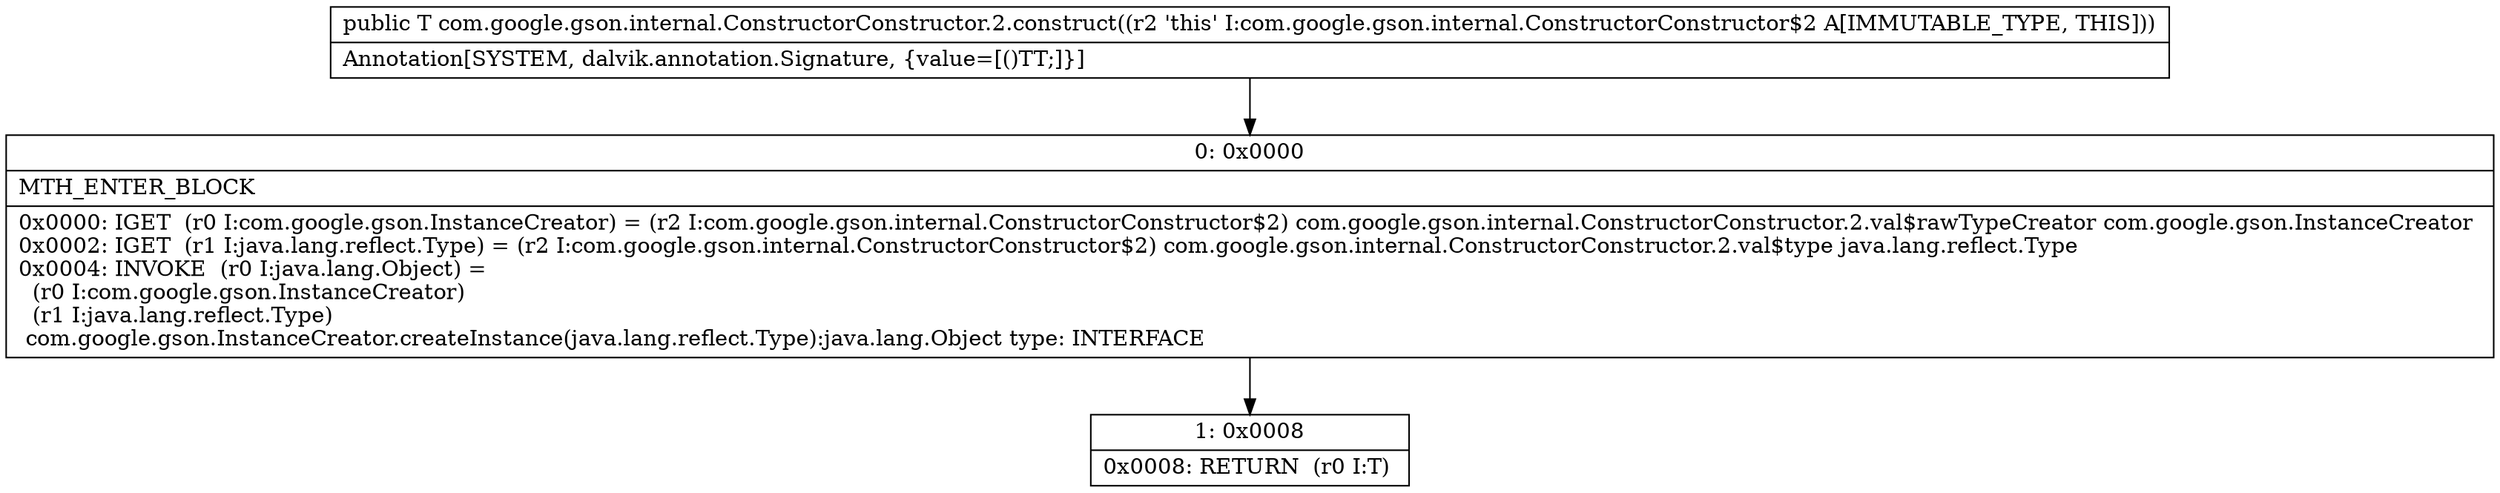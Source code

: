 digraph "CFG forcom.google.gson.internal.ConstructorConstructor.2.construct()Ljava\/lang\/Object;" {
Node_0 [shape=record,label="{0\:\ 0x0000|MTH_ENTER_BLOCK\l|0x0000: IGET  (r0 I:com.google.gson.InstanceCreator) = (r2 I:com.google.gson.internal.ConstructorConstructor$2) com.google.gson.internal.ConstructorConstructor.2.val$rawTypeCreator com.google.gson.InstanceCreator \l0x0002: IGET  (r1 I:java.lang.reflect.Type) = (r2 I:com.google.gson.internal.ConstructorConstructor$2) com.google.gson.internal.ConstructorConstructor.2.val$type java.lang.reflect.Type \l0x0004: INVOKE  (r0 I:java.lang.Object) = \l  (r0 I:com.google.gson.InstanceCreator)\l  (r1 I:java.lang.reflect.Type)\l com.google.gson.InstanceCreator.createInstance(java.lang.reflect.Type):java.lang.Object type: INTERFACE \l}"];
Node_1 [shape=record,label="{1\:\ 0x0008|0x0008: RETURN  (r0 I:T) \l}"];
MethodNode[shape=record,label="{public T com.google.gson.internal.ConstructorConstructor.2.construct((r2 'this' I:com.google.gson.internal.ConstructorConstructor$2 A[IMMUTABLE_TYPE, THIS]))  | Annotation[SYSTEM, dalvik.annotation.Signature, \{value=[()TT;]\}]\l}"];
MethodNode -> Node_0;
Node_0 -> Node_1;
}

